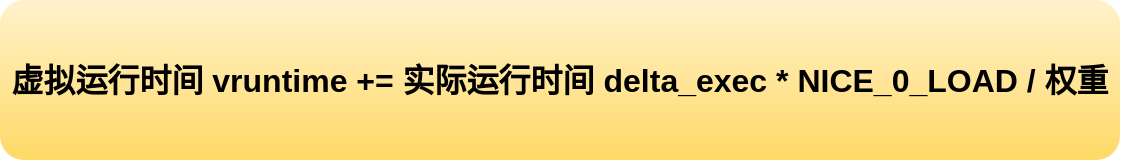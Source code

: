 <mxfile version="13.8.1" type="github">
  <diagram id="swVXbsuPCPqnE3vRxEVa" name="第 1 页">
    <mxGraphModel dx="1102" dy="582" grid="1" gridSize="10" guides="1" tooltips="1" connect="1" arrows="1" fold="1" page="1" pageScale="1" pageWidth="827" pageHeight="1169" math="0" shadow="0">
      <root>
        <mxCell id="0" />
        <mxCell id="1" parent="0" />
        <mxCell id="g8vf9iub0wVyyqEF2Qrz-1" value="虚拟运行时间 vruntime += 实际运行时间 delta_exec * NICE_0_LOAD / 权重" style="rounded=1;whiteSpace=wrap;html=1;fontSize=16;fillColor=#fff2cc;fontStyle=1;gradientColor=#ffd966;strokeColor=none;" vertex="1" parent="1">
          <mxGeometry x="150" y="210" width="560" height="80" as="geometry" />
        </mxCell>
      </root>
    </mxGraphModel>
  </diagram>
</mxfile>
